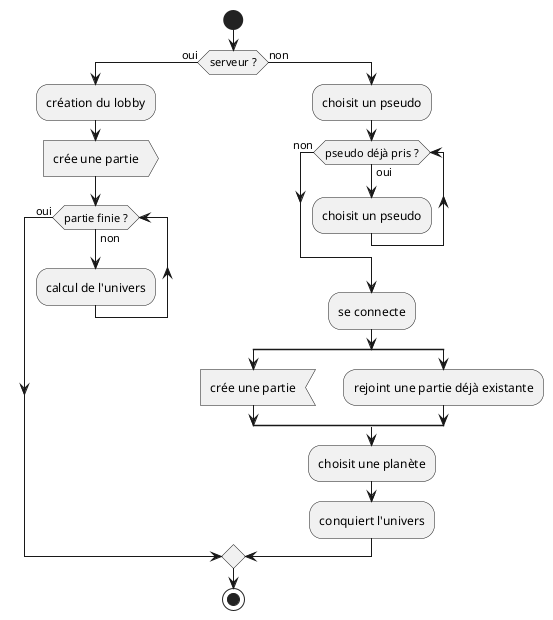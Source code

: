 @startuml

start

if (serveur ?) then (oui)
    :création du lobby;
    :crée une partie>
    while (partie finie ?) is (non)
        :calcul de l'univers;
    endwhile (oui)
else (non)
    :choisit un pseudo;
    while (pseudo déjà pris ?) is (oui)
        :choisit un pseudo;
    endwhile (non)
    :se connecte;
    split
        :crée une partie<
    split again
        :rejoint une partie déjà existante;
    endsplit
    :choisit une planète;
    :conquiert l'univers;
endif

stop

@enduml
